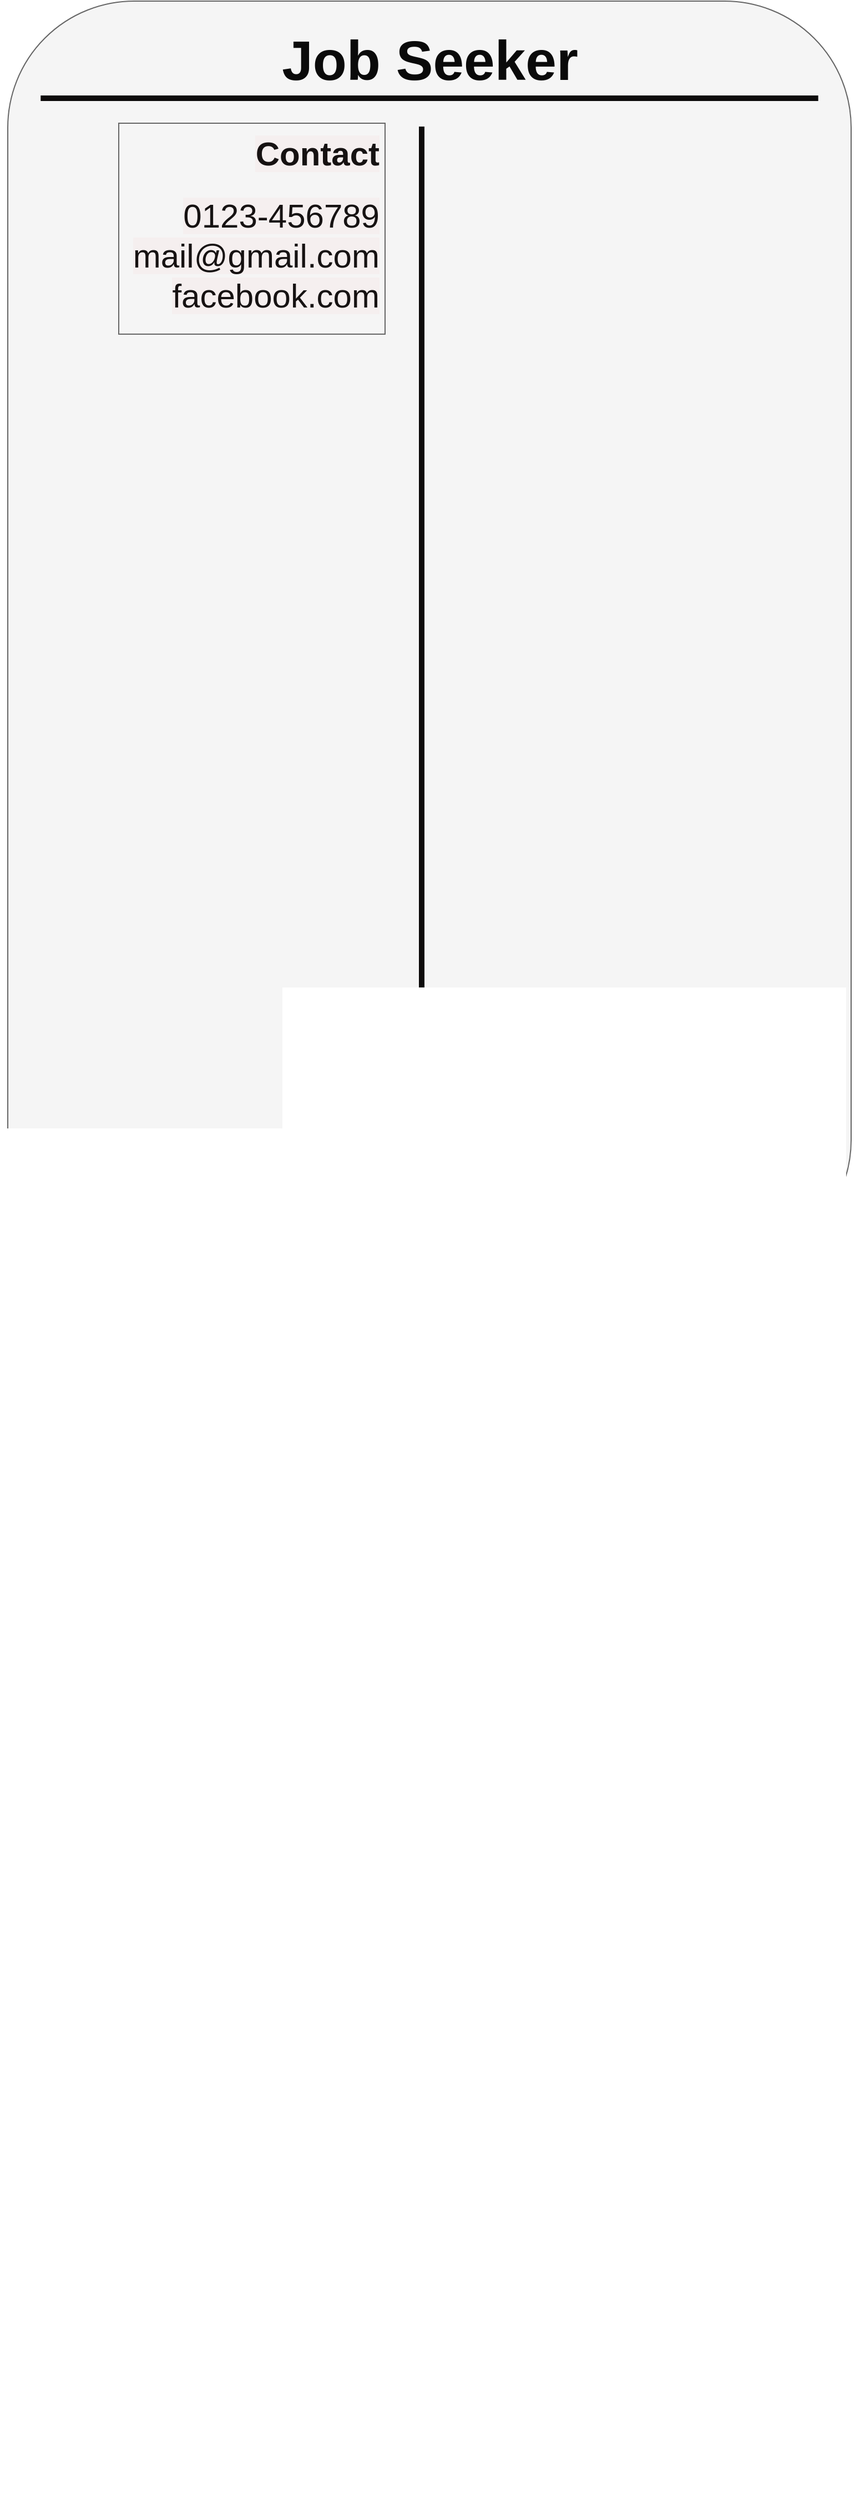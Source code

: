 <mxfile>
    <diagram id="R6byxIJEEiHa8vWVsnfQ" name="Page-1">
        <mxGraphModel dx="2220" dy="2876" grid="1" gridSize="10" guides="1" tooltips="1" connect="1" arrows="1" fold="1" page="1" pageScale="1" pageWidth="827" pageHeight="1169" math="0" shadow="0">
            <root>
                <mxCell id="0"/>
                <mxCell id="1" parent="0"/>
                <mxCell id="2" value="" style="shape=image;verticalLabelPosition=bottom;labelBackgroundColor=default;verticalAlign=top;aspect=fixed;imageAspect=0;image=https://pakaccountants.com/wp-content/uploads/2015/06/simple-elegant-cv-template.jpg;" parent="1" vertex="1">
                    <mxGeometry x="33.46" y="90" width="773.08" height="1000" as="geometry"/>
                </mxCell>
                <mxCell id="3" value="" style="rounded=1;whiteSpace=wrap;html=1;fillColor=#f5f5f5;fontColor=#333333;strokeColor=#666666;" parent="1" vertex="1">
                    <mxGeometry x="40" y="-1160" width="760" height="1140" as="geometry"/>
                </mxCell>
                <mxCell id="4" value="&lt;h1&gt;&lt;font style=&quot;font-size: 50px;&quot;&gt;Job Seeker&lt;/font&gt;&lt;/h1&gt;" style="text;html=1;align=center;verticalAlign=middle;whiteSpace=wrap;rounded=0;flipH=1;labelBackgroundColor=none;fontColor=#0a0a0a;" parent="1" vertex="1">
                    <mxGeometry x="284.5" y="-1147" width="271" height="80" as="geometry"/>
                </mxCell>
                <mxCell id="5" value="" style="endArrow=none;html=1;fontSize=50;entryX=0.961;entryY=0.218;entryDx=0;entryDy=0;entryPerimeter=0;exitX=0.039;exitY=0.218;exitDx=0;exitDy=0;exitPerimeter=0;labelBackgroundColor=none;fontColor=#0a0a0a;strokeWidth=5;strokeColor=#0e0c0c;" parent="1" edge="1">
                    <mxGeometry width="50" height="50" relative="1" as="geometry">
                        <mxPoint x="69.64" y="-1072.48" as="sourcePoint"/>
                        <mxPoint x="770.36" y="-1072.48" as="targetPoint"/>
                    </mxGeometry>
                </mxCell>
                <mxCell id="6" value="" style="endArrow=none;html=1;strokeWidth=5;fontSize=50;labelBackgroundColor=none;fontColor=#0a0a0a;strokeColor=#0e0c0c;" parent="1" edge="1">
                    <mxGeometry width="50" height="50" relative="1" as="geometry">
                        <mxPoint x="413" y="-1047" as="sourcePoint"/>
                        <mxPoint x="413" y="-100" as="targetPoint"/>
                    </mxGeometry>
                </mxCell>
                <mxCell id="7" value="&lt;h1 style=&quot;font-size: 30px;&quot;&gt;&lt;font color=&quot;#161212&quot; style=&quot;background-color: rgb(245, 239, 239); font-size: 30px;&quot;&gt;Contact&lt;/font&gt;&lt;/h1&gt;&lt;div style=&quot;font-size: 30px;&quot;&gt;&lt;font color=&quot;#161212&quot; style=&quot;background-color: rgb(245, 239, 239); font-size: 30px;&quot;&gt;0123-456789&lt;/font&gt;&lt;/div&gt;&lt;div style=&quot;font-size: 30px;&quot;&gt;&lt;font color=&quot;#161212&quot; style=&quot;background-color: rgb(245, 239, 239); font-size: 30px;&quot;&gt;mail@gmail.com&lt;/font&gt;&lt;/div&gt;&lt;div style=&quot;font-size: 30px;&quot;&gt;&lt;font color=&quot;#161212&quot; style=&quot;background-color: rgb(245, 239, 239); font-size: 30px;&quot;&gt;facebook.com&lt;/font&gt;&lt;/div&gt;&lt;div style=&quot;font-size: 30px;&quot;&gt;&lt;br&gt;&lt;/div&gt;" style="text;html=1;spacing=5;spacingTop=-20;whiteSpace=wrap;overflow=hidden;rounded=0;labelBackgroundColor=none;fontSize=50;align=right;fillColor=#f5f5f5;fontColor=#e9e2e2;strokeColor=#666666;" parent="1" vertex="1">
                    <mxGeometry x="140" y="-1050" width="240" height="190" as="geometry"/>
                </mxCell>
            </root>
        </mxGraphModel>
    </diagram>
</mxfile>